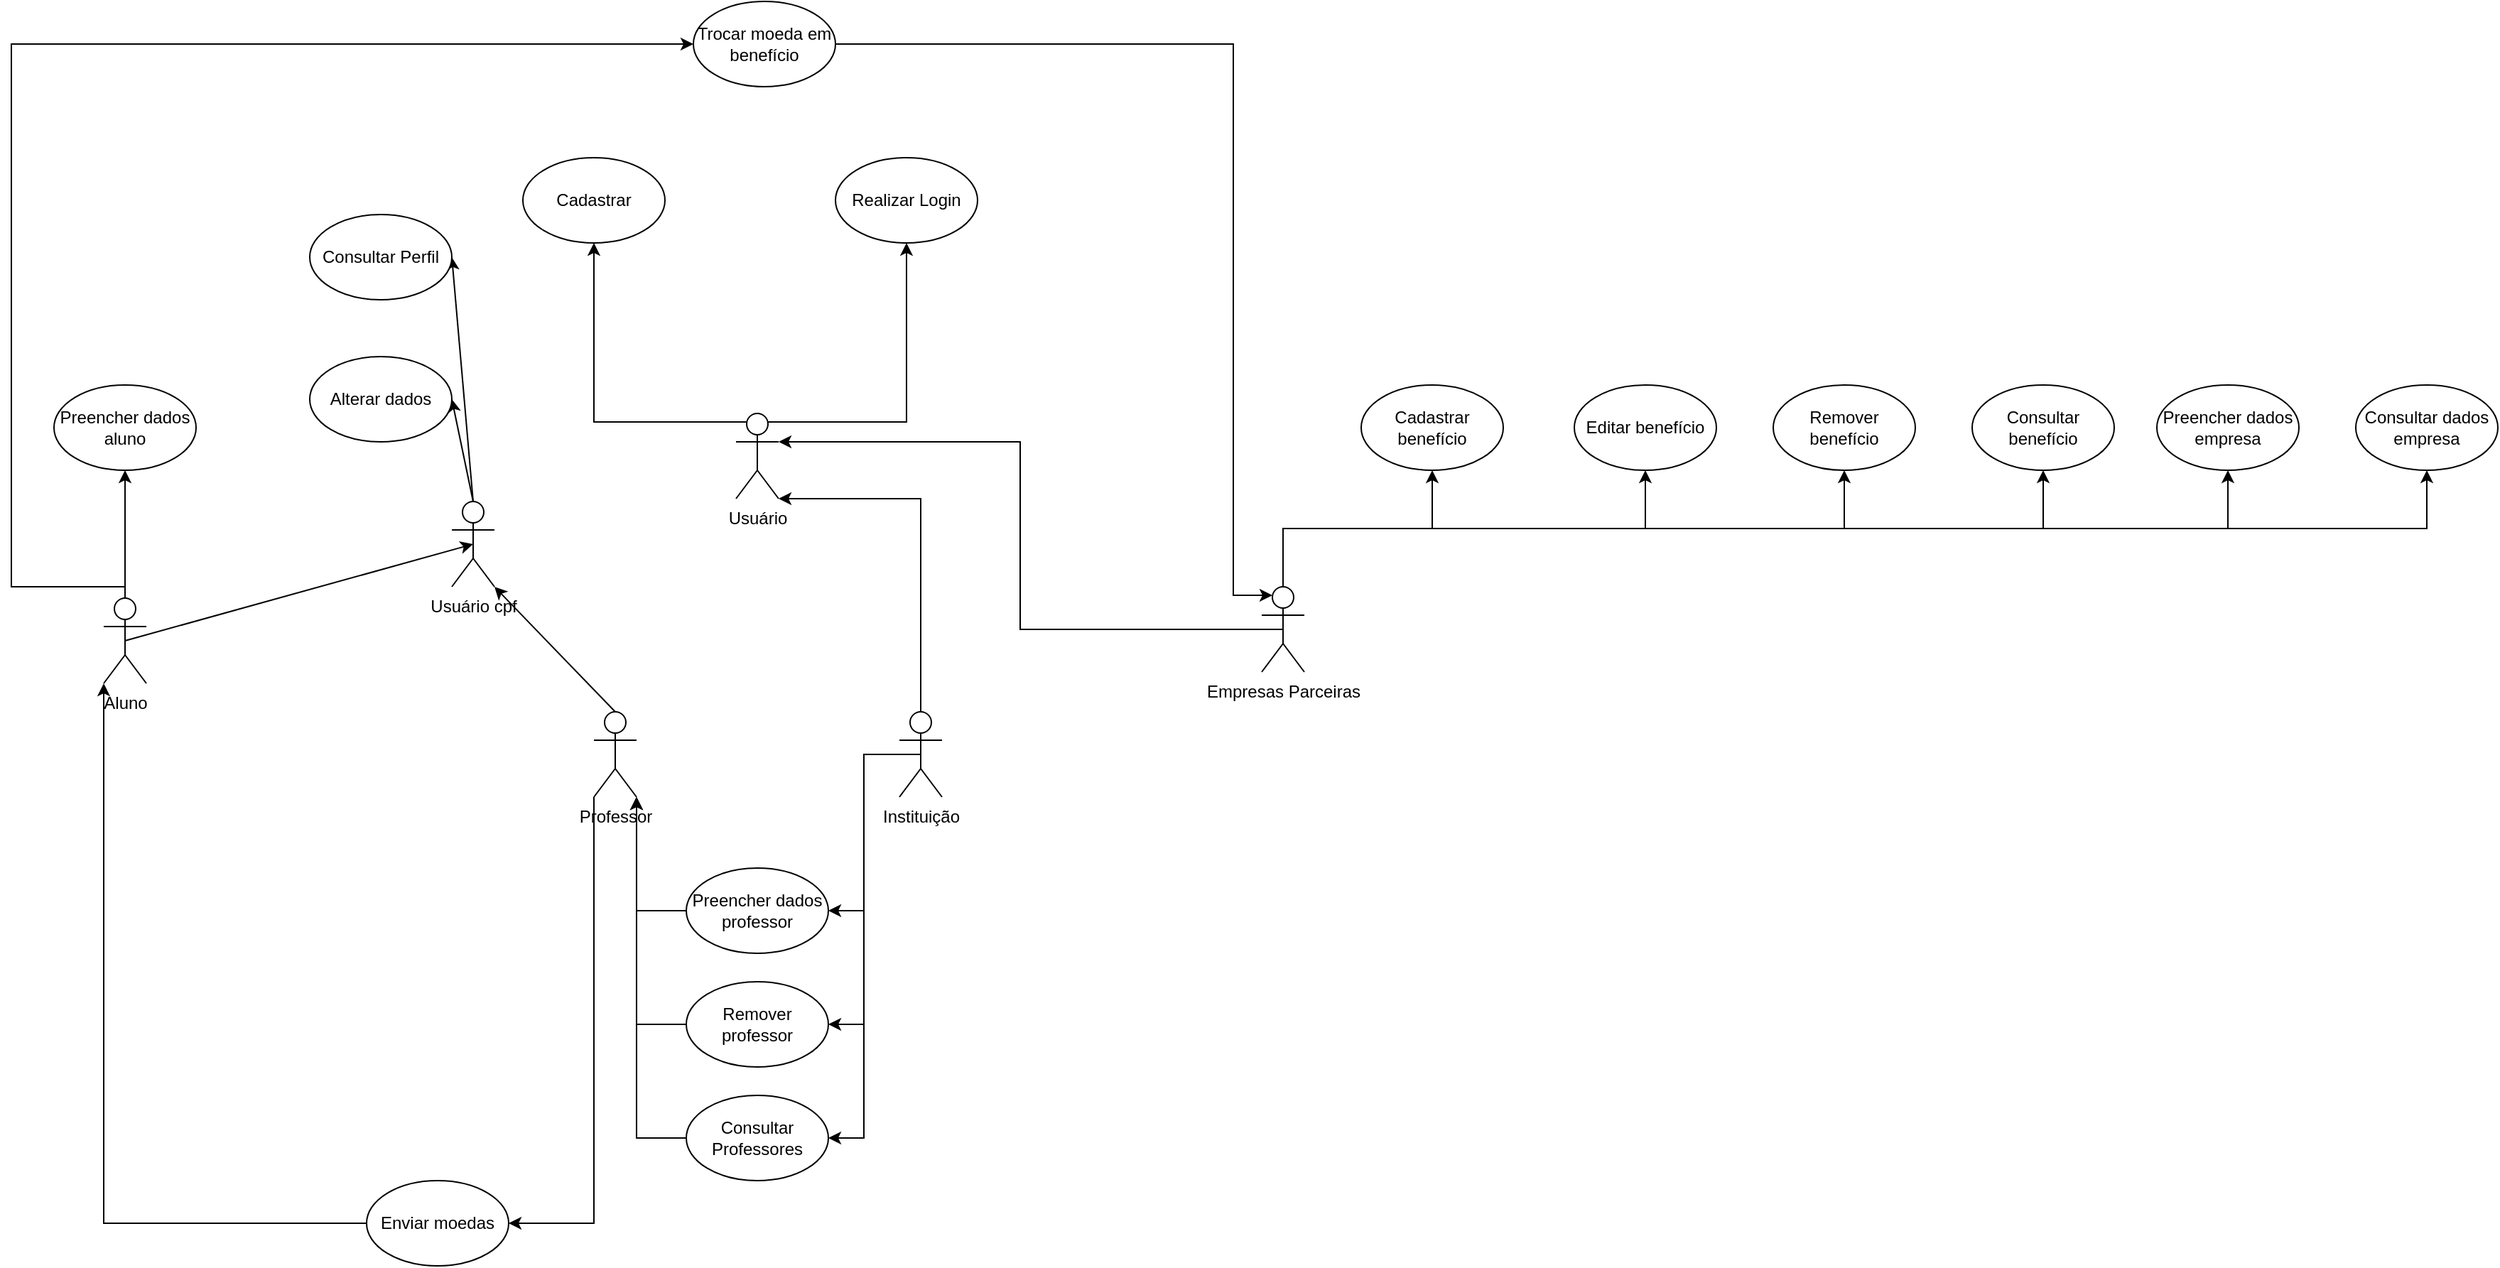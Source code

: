 <mxfile>
    <diagram name="Página-1" id="3I6oQf0BSBRgLEMh9V0E">
        <mxGraphModel dx="2628" dy="1740" grid="1" gridSize="10" guides="1" tooltips="1" connect="1" arrows="1" fold="1" page="1" pageScale="1" pageWidth="827" pageHeight="1169" math="0" shadow="0">
            <root>
                <mxCell id="0"/>
                <mxCell id="1" parent="0"/>
                <mxCell id="xVn4Jh1f6LnYu56NWIbm-53" value="" style="ellipse;whiteSpace=wrap;html=1;align=center;aspect=fixed;fillColor=none;strokeColor=none;resizable=0;perimeter=centerPerimeter;rotatable=0;allowArrows=0;points=[];outlineConnect=1;" parent="1" vertex="1">
                    <mxGeometry x="-715" y="340" width="10" height="10" as="geometry"/>
                </mxCell>
                <mxCell id="xVn4Jh1f6LnYu56NWIbm-56" value="" style="ellipse;whiteSpace=wrap;html=1;align=center;aspect=fixed;fillColor=none;strokeColor=none;resizable=0;perimeter=centerPerimeter;rotatable=0;allowArrows=0;points=[];outlineConnect=1;" parent="1" vertex="1">
                    <mxGeometry x="-245" y="490" width="10" height="10" as="geometry"/>
                </mxCell>
                <mxCell id="xVn4Jh1f6LnYu56NWIbm-66" value="" style="ellipse;whiteSpace=wrap;html=1;align=center;aspect=fixed;fillColor=none;strokeColor=none;resizable=0;perimeter=centerPerimeter;rotatable=0;allowArrows=0;points=[];outlineConnect=1;" parent="1" vertex="1">
                    <mxGeometry x="175" y="440" width="10" height="10" as="geometry"/>
                </mxCell>
                <mxCell id="xVn4Jh1f6LnYu56NWIbm-69" value="" style="ellipse;whiteSpace=wrap;html=1;align=center;aspect=fixed;fillColor=none;strokeColor=none;resizable=0;perimeter=centerPerimeter;rotatable=0;allowArrows=0;points=[];outlineConnect=1;" parent="1" vertex="1">
                    <mxGeometry x="-355" y="280" width="10" height="10" as="geometry"/>
                </mxCell>
                <mxCell id="qpvdiSuhptsh8bJ0AhLp-29" style="edgeStyle=orthogonalEdgeStyle;rounded=0;orthogonalLoop=1;jettySize=auto;html=1;exitX=0.25;exitY=0.1;exitDx=0;exitDy=0;exitPerimeter=0;entryX=0.5;entryY=1;entryDx=0;entryDy=0;" parent="1" source="qpvdiSuhptsh8bJ0AhLp-1" target="qpvdiSuhptsh8bJ0AhLp-25" edge="1">
                    <mxGeometry relative="1" as="geometry"/>
                </mxCell>
                <mxCell id="qpvdiSuhptsh8bJ0AhLp-30" style="edgeStyle=orthogonalEdgeStyle;rounded=0;orthogonalLoop=1;jettySize=auto;html=1;exitX=0.75;exitY=0.1;exitDx=0;exitDy=0;exitPerimeter=0;entryX=0.5;entryY=1;entryDx=0;entryDy=0;" parent="1" source="qpvdiSuhptsh8bJ0AhLp-1" target="qpvdiSuhptsh8bJ0AhLp-26" edge="1">
                    <mxGeometry relative="1" as="geometry"/>
                </mxCell>
                <mxCell id="qpvdiSuhptsh8bJ0AhLp-1" value="Usuário&lt;div&gt;&lt;br&gt;&lt;/div&gt;" style="shape=umlActor;verticalLabelPosition=bottom;verticalAlign=top;html=1;outlineConnect=0;" parent="1" vertex="1">
                    <mxGeometry x="-370" y="30" width="30" height="60" as="geometry"/>
                </mxCell>
                <mxCell id="qpvdiSuhptsh8bJ0AhLp-54" style="edgeStyle=orthogonalEdgeStyle;rounded=0;orthogonalLoop=1;jettySize=auto;html=1;exitX=0.5;exitY=0;exitDx=0;exitDy=0;exitPerimeter=0;entryX=0.5;entryY=1;entryDx=0;entryDy=0;" parent="1" source="qpvdiSuhptsh8bJ0AhLp-9" target="qpvdiSuhptsh8bJ0AhLp-51" edge="1">
                    <mxGeometry relative="1" as="geometry"/>
                </mxCell>
                <mxCell id="qpvdiSuhptsh8bJ0AhLp-90" style="edgeStyle=orthogonalEdgeStyle;rounded=0;orthogonalLoop=1;jettySize=auto;html=1;exitX=0.5;exitY=0;exitDx=0;exitDy=0;exitPerimeter=0;entryX=0;entryY=0.5;entryDx=0;entryDy=0;" parent="1" source="qpvdiSuhptsh8bJ0AhLp-9" target="qpvdiSuhptsh8bJ0AhLp-89" edge="1">
                    <mxGeometry relative="1" as="geometry">
                        <Array as="points">
                            <mxPoint x="-800" y="152"/>
                            <mxPoint x="-880" y="152"/>
                            <mxPoint x="-880" y="-230"/>
                        </Array>
                    </mxGeometry>
                </mxCell>
                <mxCell id="qpvdiSuhptsh8bJ0AhLp-9" value="Aluno" style="shape=umlActor;verticalLabelPosition=bottom;verticalAlign=top;html=1;outlineConnect=0;" parent="1" vertex="1">
                    <mxGeometry x="-815" y="160" width="30" height="60" as="geometry"/>
                </mxCell>
                <mxCell id="qpvdiSuhptsh8bJ0AhLp-83" style="edgeStyle=orthogonalEdgeStyle;rounded=0;orthogonalLoop=1;jettySize=auto;html=1;exitX=0;exitY=1;exitDx=0;exitDy=0;exitPerimeter=0;entryX=1;entryY=0.5;entryDx=0;entryDy=0;" parent="1" source="qpvdiSuhptsh8bJ0AhLp-10" target="qpvdiSuhptsh8bJ0AhLp-82" edge="1">
                    <mxGeometry relative="1" as="geometry"/>
                </mxCell>
                <mxCell id="qpvdiSuhptsh8bJ0AhLp-10" value="Professor" style="shape=umlActor;verticalLabelPosition=bottom;verticalAlign=top;html=1;outlineConnect=0;" parent="1" vertex="1">
                    <mxGeometry x="-470" y="240" width="30" height="60" as="geometry"/>
                </mxCell>
                <mxCell id="qpvdiSuhptsh8bJ0AhLp-67" style="edgeStyle=orthogonalEdgeStyle;rounded=0;orthogonalLoop=1;jettySize=auto;html=1;exitX=0.5;exitY=0.5;exitDx=0;exitDy=0;exitPerimeter=0;entryX=1;entryY=0.5;entryDx=0;entryDy=0;" parent="1" source="qpvdiSuhptsh8bJ0AhLp-11" target="qpvdiSuhptsh8bJ0AhLp-55" edge="1">
                    <mxGeometry relative="1" as="geometry"/>
                </mxCell>
                <mxCell id="qpvdiSuhptsh8bJ0AhLp-71" style="edgeStyle=orthogonalEdgeStyle;rounded=0;orthogonalLoop=1;jettySize=auto;html=1;exitX=0.5;exitY=0.5;exitDx=0;exitDy=0;exitPerimeter=0;entryX=1;entryY=0.5;entryDx=0;entryDy=0;" parent="1" source="qpvdiSuhptsh8bJ0AhLp-11" target="qpvdiSuhptsh8bJ0AhLp-70" edge="1">
                    <mxGeometry relative="1" as="geometry"/>
                </mxCell>
                <mxCell id="qpvdiSuhptsh8bJ0AhLp-74" style="edgeStyle=orthogonalEdgeStyle;rounded=0;orthogonalLoop=1;jettySize=auto;html=1;exitX=0.5;exitY=0.5;exitDx=0;exitDy=0;exitPerimeter=0;entryX=1;entryY=0.5;entryDx=0;entryDy=0;" parent="1" source="qpvdiSuhptsh8bJ0AhLp-11" target="qpvdiSuhptsh8bJ0AhLp-73" edge="1">
                    <mxGeometry relative="1" as="geometry"/>
                </mxCell>
                <mxCell id="qpvdiSuhptsh8bJ0AhLp-11" value="Instituição" style="shape=umlActor;verticalLabelPosition=bottom;verticalAlign=top;html=1;outlineConnect=0;" parent="1" vertex="1">
                    <mxGeometry x="-255" y="240" width="30" height="60" as="geometry"/>
                </mxCell>
                <mxCell id="qpvdiSuhptsh8bJ0AhLp-39" style="edgeStyle=orthogonalEdgeStyle;rounded=0;orthogonalLoop=1;jettySize=auto;html=1;exitX=0.5;exitY=0;exitDx=0;exitDy=0;exitPerimeter=0;entryX=0.5;entryY=1;entryDx=0;entryDy=0;" parent="1" source="qpvdiSuhptsh8bJ0AhLp-14" target="qpvdiSuhptsh8bJ0AhLp-33" edge="1">
                    <mxGeometry relative="1" as="geometry"/>
                </mxCell>
                <mxCell id="qpvdiSuhptsh8bJ0AhLp-41" style="edgeStyle=orthogonalEdgeStyle;rounded=0;orthogonalLoop=1;jettySize=auto;html=1;exitX=0.5;exitY=0;exitDx=0;exitDy=0;exitPerimeter=0;entryX=0.5;entryY=1;entryDx=0;entryDy=0;" parent="1" source="qpvdiSuhptsh8bJ0AhLp-14" target="qpvdiSuhptsh8bJ0AhLp-34" edge="1">
                    <mxGeometry relative="1" as="geometry"/>
                </mxCell>
                <mxCell id="qpvdiSuhptsh8bJ0AhLp-42" style="edgeStyle=orthogonalEdgeStyle;rounded=0;orthogonalLoop=1;jettySize=auto;html=1;exitX=0.5;exitY=0;exitDx=0;exitDy=0;exitPerimeter=0;entryX=0.5;entryY=1;entryDx=0;entryDy=0;" parent="1" source="qpvdiSuhptsh8bJ0AhLp-14" target="qpvdiSuhptsh8bJ0AhLp-35" edge="1">
                    <mxGeometry relative="1" as="geometry"/>
                </mxCell>
                <mxCell id="qpvdiSuhptsh8bJ0AhLp-43" style="edgeStyle=orthogonalEdgeStyle;rounded=0;orthogonalLoop=1;jettySize=auto;html=1;exitX=0.5;exitY=0;exitDx=0;exitDy=0;exitPerimeter=0;entryX=0.5;entryY=1;entryDx=0;entryDy=0;" parent="1" source="qpvdiSuhptsh8bJ0AhLp-14" target="qpvdiSuhptsh8bJ0AhLp-36" edge="1">
                    <mxGeometry relative="1" as="geometry"/>
                </mxCell>
                <mxCell id="qpvdiSuhptsh8bJ0AhLp-49" style="edgeStyle=orthogonalEdgeStyle;rounded=0;orthogonalLoop=1;jettySize=auto;html=1;exitX=0.5;exitY=0;exitDx=0;exitDy=0;exitPerimeter=0;entryX=0.5;entryY=1;entryDx=0;entryDy=0;" parent="1" source="qpvdiSuhptsh8bJ0AhLp-14" target="qpvdiSuhptsh8bJ0AhLp-47" edge="1">
                    <mxGeometry relative="1" as="geometry"/>
                </mxCell>
                <mxCell id="qpvdiSuhptsh8bJ0AhLp-53" style="edgeStyle=orthogonalEdgeStyle;rounded=0;orthogonalLoop=1;jettySize=auto;html=1;exitX=0.5;exitY=0;exitDx=0;exitDy=0;exitPerimeter=0;entryX=0.5;entryY=1;entryDx=0;entryDy=0;" parent="1" source="qpvdiSuhptsh8bJ0AhLp-14" target="qpvdiSuhptsh8bJ0AhLp-52" edge="1">
                    <mxGeometry relative="1" as="geometry"/>
                </mxCell>
                <mxCell id="qpvdiSuhptsh8bJ0AhLp-14" value="Empresas Parceiras" style="shape=umlActor;verticalLabelPosition=bottom;verticalAlign=top;html=1;outlineConnect=0;" parent="1" vertex="1">
                    <mxGeometry y="152" width="30" height="60" as="geometry"/>
                </mxCell>
                <mxCell id="qpvdiSuhptsh8bJ0AhLp-17" style="edgeStyle=orthogonalEdgeStyle;rounded=0;orthogonalLoop=1;jettySize=auto;html=1;exitX=0.5;exitY=0.5;exitDx=0;exitDy=0;exitPerimeter=0;entryX=1;entryY=0.333;entryDx=0;entryDy=0;entryPerimeter=0;" parent="1" source="qpvdiSuhptsh8bJ0AhLp-14" target="qpvdiSuhptsh8bJ0AhLp-1" edge="1">
                    <mxGeometry relative="1" as="geometry"/>
                </mxCell>
                <mxCell id="qpvdiSuhptsh8bJ0AhLp-20" style="edgeStyle=orthogonalEdgeStyle;rounded=0;orthogonalLoop=1;jettySize=auto;html=1;exitX=0.5;exitY=0;exitDx=0;exitDy=0;exitPerimeter=0;" parent="1" source="qpvdiSuhptsh8bJ0AhLp-11" target="qpvdiSuhptsh8bJ0AhLp-1" edge="1">
                    <mxGeometry relative="1" as="geometry">
                        <Array as="points">
                            <mxPoint x="-240" y="90"/>
                        </Array>
                    </mxGeometry>
                </mxCell>
                <mxCell id="qpvdiSuhptsh8bJ0AhLp-25" value="Cadastrar" style="ellipse;whiteSpace=wrap;html=1;" parent="1" vertex="1">
                    <mxGeometry x="-520" y="-150" width="100" height="60" as="geometry"/>
                </mxCell>
                <mxCell id="qpvdiSuhptsh8bJ0AhLp-26" value="Realizar Login" style="ellipse;whiteSpace=wrap;html=1;" parent="1" vertex="1">
                    <mxGeometry x="-300" y="-150" width="100" height="60" as="geometry"/>
                </mxCell>
                <mxCell id="qpvdiSuhptsh8bJ0AhLp-33" value="Cadastrar benefício" style="ellipse;whiteSpace=wrap;html=1;" parent="1" vertex="1">
                    <mxGeometry x="70" y="10" width="100" height="60" as="geometry"/>
                </mxCell>
                <mxCell id="qpvdiSuhptsh8bJ0AhLp-34" value="Editar benefício" style="ellipse;whiteSpace=wrap;html=1;" parent="1" vertex="1">
                    <mxGeometry x="220" y="10" width="100" height="60" as="geometry"/>
                </mxCell>
                <mxCell id="qpvdiSuhptsh8bJ0AhLp-35" value="Remover benefício" style="ellipse;whiteSpace=wrap;html=1;" parent="1" vertex="1">
                    <mxGeometry x="360" y="10" width="100" height="60" as="geometry"/>
                </mxCell>
                <mxCell id="qpvdiSuhptsh8bJ0AhLp-36" value="Consultar benefício" style="ellipse;whiteSpace=wrap;html=1;" parent="1" vertex="1">
                    <mxGeometry x="500" y="10" width="100" height="60" as="geometry"/>
                </mxCell>
                <mxCell id="qpvdiSuhptsh8bJ0AhLp-47" value="Preencher dados empresa" style="ellipse;whiteSpace=wrap;html=1;" parent="1" vertex="1">
                    <mxGeometry x="630" y="10" width="100" height="60" as="geometry"/>
                </mxCell>
                <mxCell id="qpvdiSuhptsh8bJ0AhLp-51" value="Preencher dados aluno" style="ellipse;whiteSpace=wrap;html=1;" parent="1" vertex="1">
                    <mxGeometry x="-850" y="10" width="100" height="60" as="geometry"/>
                </mxCell>
                <mxCell id="qpvdiSuhptsh8bJ0AhLp-52" value="Consultar dados empresa" style="ellipse;whiteSpace=wrap;html=1;" parent="1" vertex="1">
                    <mxGeometry x="770" y="10" width="100" height="60" as="geometry"/>
                </mxCell>
                <mxCell id="qpvdiSuhptsh8bJ0AhLp-55" value="Preencher dados professor" style="ellipse;whiteSpace=wrap;html=1;" parent="1" vertex="1">
                    <mxGeometry x="-405" y="350" width="100" height="60" as="geometry"/>
                </mxCell>
                <mxCell id="qpvdiSuhptsh8bJ0AhLp-68" style="edgeStyle=orthogonalEdgeStyle;rounded=0;orthogonalLoop=1;jettySize=auto;html=1;exitX=0;exitY=0.5;exitDx=0;exitDy=0;entryX=1;entryY=1;entryDx=0;entryDy=0;entryPerimeter=0;" parent="1" source="qpvdiSuhptsh8bJ0AhLp-55" target="qpvdiSuhptsh8bJ0AhLp-10" edge="1">
                    <mxGeometry relative="1" as="geometry"/>
                </mxCell>
                <mxCell id="qpvdiSuhptsh8bJ0AhLp-70" value="Remover professor" style="ellipse;whiteSpace=wrap;html=1;" parent="1" vertex="1">
                    <mxGeometry x="-405" y="430" width="100" height="60" as="geometry"/>
                </mxCell>
                <mxCell id="qpvdiSuhptsh8bJ0AhLp-72" style="edgeStyle=orthogonalEdgeStyle;rounded=0;orthogonalLoop=1;jettySize=auto;html=1;exitX=0;exitY=0.5;exitDx=0;exitDy=0;entryX=1;entryY=1;entryDx=0;entryDy=0;entryPerimeter=0;" parent="1" source="qpvdiSuhptsh8bJ0AhLp-70" target="qpvdiSuhptsh8bJ0AhLp-10" edge="1">
                    <mxGeometry relative="1" as="geometry"/>
                </mxCell>
                <mxCell id="qpvdiSuhptsh8bJ0AhLp-73" value="Consultar Professores" style="ellipse;whiteSpace=wrap;html=1;" parent="1" vertex="1">
                    <mxGeometry x="-405" y="510" width="100" height="60" as="geometry"/>
                </mxCell>
                <mxCell id="qpvdiSuhptsh8bJ0AhLp-75" style="edgeStyle=orthogonalEdgeStyle;rounded=0;orthogonalLoop=1;jettySize=auto;html=1;exitX=0;exitY=0.5;exitDx=0;exitDy=0;entryX=1;entryY=1;entryDx=0;entryDy=0;entryPerimeter=0;" parent="1" source="qpvdiSuhptsh8bJ0AhLp-73" target="qpvdiSuhptsh8bJ0AhLp-10" edge="1">
                    <mxGeometry relative="1" as="geometry"/>
                </mxCell>
                <mxCell id="qpvdiSuhptsh8bJ0AhLp-82" value="Enviar moedas" style="ellipse;whiteSpace=wrap;html=1;" parent="1" vertex="1">
                    <mxGeometry x="-630" y="570" width="100" height="60" as="geometry"/>
                </mxCell>
                <mxCell id="qpvdiSuhptsh8bJ0AhLp-84" style="edgeStyle=orthogonalEdgeStyle;rounded=0;orthogonalLoop=1;jettySize=auto;html=1;exitX=0;exitY=0.5;exitDx=0;exitDy=0;entryX=0;entryY=1;entryDx=0;entryDy=0;entryPerimeter=0;" parent="1" source="qpvdiSuhptsh8bJ0AhLp-82" target="qpvdiSuhptsh8bJ0AhLp-9" edge="1">
                    <mxGeometry relative="1" as="geometry"/>
                </mxCell>
                <mxCell id="qpvdiSuhptsh8bJ0AhLp-89" value="Trocar moeda em benefício" style="ellipse;whiteSpace=wrap;html=1;" parent="1" vertex="1">
                    <mxGeometry x="-400" y="-260" width="100" height="60" as="geometry"/>
                </mxCell>
                <mxCell id="qpvdiSuhptsh8bJ0AhLp-91" style="edgeStyle=orthogonalEdgeStyle;rounded=0;orthogonalLoop=1;jettySize=auto;html=1;exitX=1;exitY=0.5;exitDx=0;exitDy=0;entryX=0.25;entryY=0.1;entryDx=0;entryDy=0;entryPerimeter=0;" parent="1" source="qpvdiSuhptsh8bJ0AhLp-89" target="qpvdiSuhptsh8bJ0AhLp-14" edge="1">
                    <mxGeometry relative="1" as="geometry">
                        <Array as="points">
                            <mxPoint x="-300" y="-230"/>
                            <mxPoint x="-20" y="-230"/>
                            <mxPoint x="-20" y="158"/>
                        </Array>
                    </mxGeometry>
                </mxCell>
                <mxCell id="8" style="edgeStyle=none;html=1;exitX=0.5;exitY=0;exitDx=0;exitDy=0;exitPerimeter=0;entryX=1;entryY=0.5;entryDx=0;entryDy=0;" parent="1" source="2" target="7" edge="1">
                    <mxGeometry relative="1" as="geometry">
                        <mxPoint x="-555" y="10" as="targetPoint"/>
                    </mxGeometry>
                </mxCell>
                <mxCell id="10" style="edgeStyle=none;html=1;exitX=0.5;exitY=0;exitDx=0;exitDy=0;exitPerimeter=0;entryX=1;entryY=0.5;entryDx=0;entryDy=0;" parent="1" source="2" target="6" edge="1">
                    <mxGeometry relative="1" as="geometry"/>
                </mxCell>
                <mxCell id="2" value="Usuário cpf" style="shape=umlActor;verticalLabelPosition=bottom;verticalAlign=top;html=1;outlineConnect=0;" parent="1" vertex="1">
                    <mxGeometry x="-570" y="92" width="30" height="60" as="geometry"/>
                </mxCell>
                <mxCell id="4" style="edgeStyle=none;html=1;exitX=0.5;exitY=0.5;exitDx=0;exitDy=0;exitPerimeter=0;entryX=0.5;entryY=0.5;entryDx=0;entryDy=0;entryPerimeter=0;" parent="1" source="qpvdiSuhptsh8bJ0AhLp-9" target="2" edge="1">
                    <mxGeometry relative="1" as="geometry"/>
                </mxCell>
                <mxCell id="5" style="edgeStyle=none;html=1;exitX=0.5;exitY=0;exitDx=0;exitDy=0;exitPerimeter=0;" parent="1" source="qpvdiSuhptsh8bJ0AhLp-10" edge="1">
                    <mxGeometry relative="1" as="geometry">
                        <mxPoint x="-540" y="152" as="targetPoint"/>
                    </mxGeometry>
                </mxCell>
                <mxCell id="6" value="Consultar Perfil" style="ellipse;whiteSpace=wrap;html=1;" parent="1" vertex="1">
                    <mxGeometry x="-670" y="-110" width="100" height="60" as="geometry"/>
                </mxCell>
                <mxCell id="7" value="Alterar dados" style="ellipse;whiteSpace=wrap;html=1;" parent="1" vertex="1">
                    <mxGeometry x="-670" y="-10" width="100" height="60" as="geometry"/>
                </mxCell>
            </root>
        </mxGraphModel>
    </diagram>
</mxfile>
